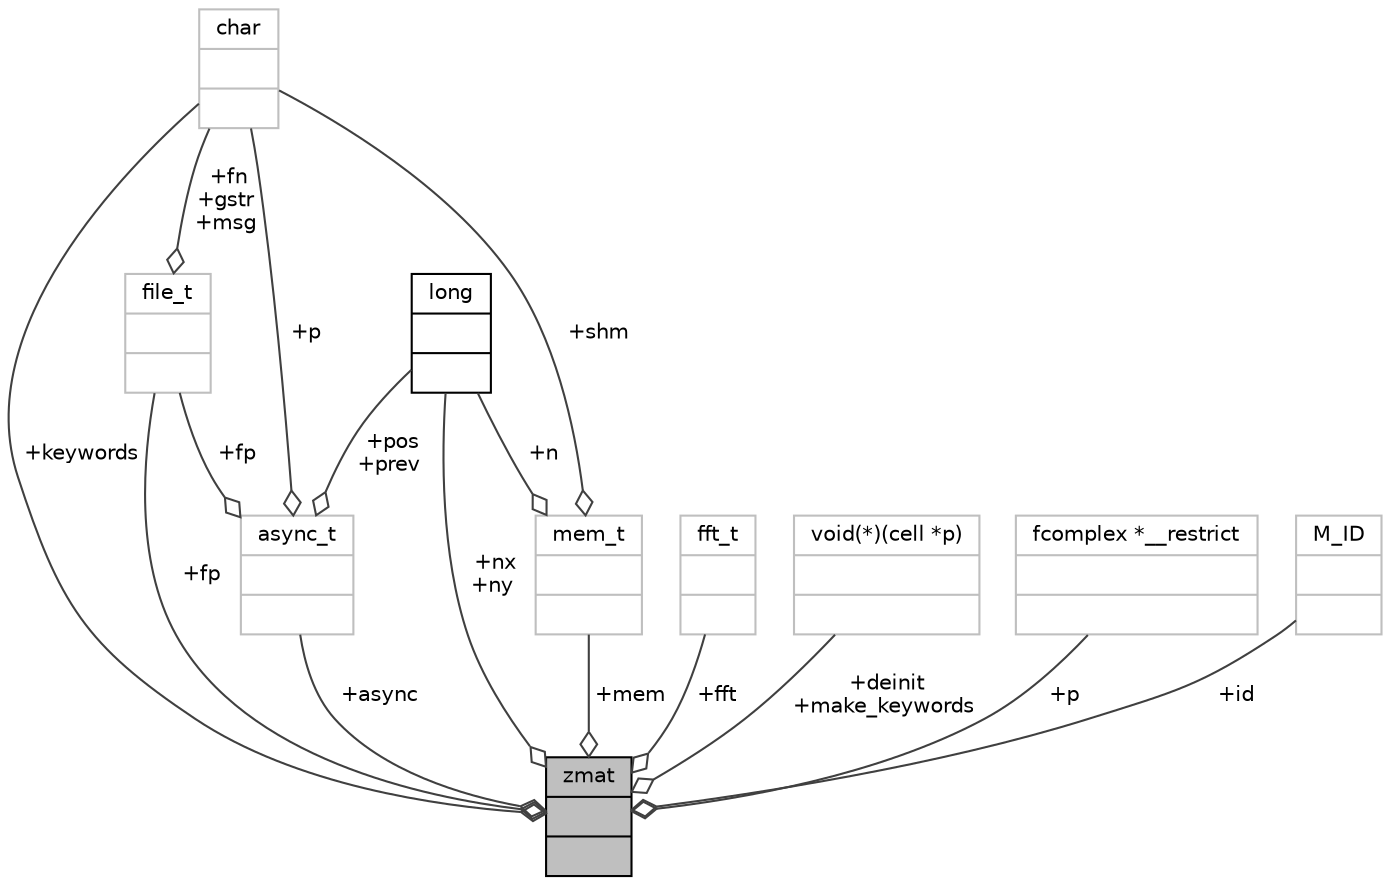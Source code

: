 digraph "zmat"
{
 // INTERACTIVE_SVG=YES
  bgcolor="transparent";
  edge [fontname="Helvetica",fontsize="10",labelfontname="Helvetica",labelfontsize="10"];
  node [fontname="Helvetica",fontsize="10",shape=record];
  Node1 [label="{zmat\n||}",height=0.2,width=0.4,color="black", fillcolor="grey75", style="filled", fontcolor="black"];
  Node2 -> Node1 [color="grey25",fontsize="10",style="solid",label=" +fp" ,arrowhead="odiamond",fontname="Helvetica"];
  Node2 [label="{file_t\n||}",height=0.2,width=0.4,color="grey75"];
  Node3 -> Node2 [color="grey25",fontsize="10",style="solid",label=" +fn\n+gstr\n+msg" ,arrowhead="odiamond",fontname="Helvetica"];
  Node3 [label="{char\n||}",height=0.2,width=0.4,color="grey75"];
  Node6 -> Node1 [color="grey25",fontsize="10",style="solid",label=" +fft" ,arrowhead="odiamond",fontname="Helvetica"];
  Node6 [label="{fft_t\n||}",height=0.2,width=0.4,color="grey75"];
  Node9 -> Node1 [color="grey25",fontsize="10",style="solid",label=" +mem" ,arrowhead="odiamond",fontname="Helvetica"];
  Node9 [label="{mem_t\n||}",height=0.2,width=0.4,color="grey75"];
  Node3 -> Node9 [color="grey25",fontsize="10",style="solid",label=" +shm" ,arrowhead="odiamond",fontname="Helvetica"];
  Node10 -> Node9 [color="grey25",fontsize="10",style="solid",label=" +n" ,arrowhead="odiamond",fontname="Helvetica"];
  Node10 [label="{long\n||}",height=0.2,width=0.4,color="black",URL="$d7/d63/classlong.html"];
  Node11 -> Node1 [color="grey25",fontsize="10",style="solid",label=" +deinit\n+make_keywords" ,arrowhead="odiamond",fontname="Helvetica"];
  Node11 [label="{void(*)(cell *p)\n||}",height=0.2,width=0.4,color="grey75"];
  Node3 -> Node1 [color="grey25",fontsize="10",style="solid",label=" +keywords" ,arrowhead="odiamond",fontname="Helvetica"];
  Node12 -> Node1 [color="grey25",fontsize="10",style="solid",label=" +async" ,arrowhead="odiamond",fontname="Helvetica"];
  Node12 [label="{async_t\n||}",height=0.2,width=0.4,color="grey75"];
  Node2 -> Node12 [color="grey25",fontsize="10",style="solid",label=" +fp" ,arrowhead="odiamond",fontname="Helvetica"];
  Node3 -> Node12 [color="grey25",fontsize="10",style="solid",label=" +p" ,arrowhead="odiamond",fontname="Helvetica"];
  Node10 -> Node12 [color="grey25",fontsize="10",style="solid",label=" +pos\n+prev" ,arrowhead="odiamond",fontname="Helvetica"];
  Node13 -> Node1 [color="grey25",fontsize="10",style="solid",label=" +p" ,arrowhead="odiamond",fontname="Helvetica"];
  Node13 [label="{fcomplex *__restrict\n||}",height=0.2,width=0.4,color="grey75"];
  Node10 -> Node1 [color="grey25",fontsize="10",style="solid",label=" +nx\n+ny" ,arrowhead="odiamond",fontname="Helvetica"];
  Node14 -> Node1 [color="grey25",fontsize="10",style="solid",label=" +id" ,arrowhead="odiamond",fontname="Helvetica"];
  Node14 [label="{M_ID\n||}",height=0.2,width=0.4,color="grey75"];
}

